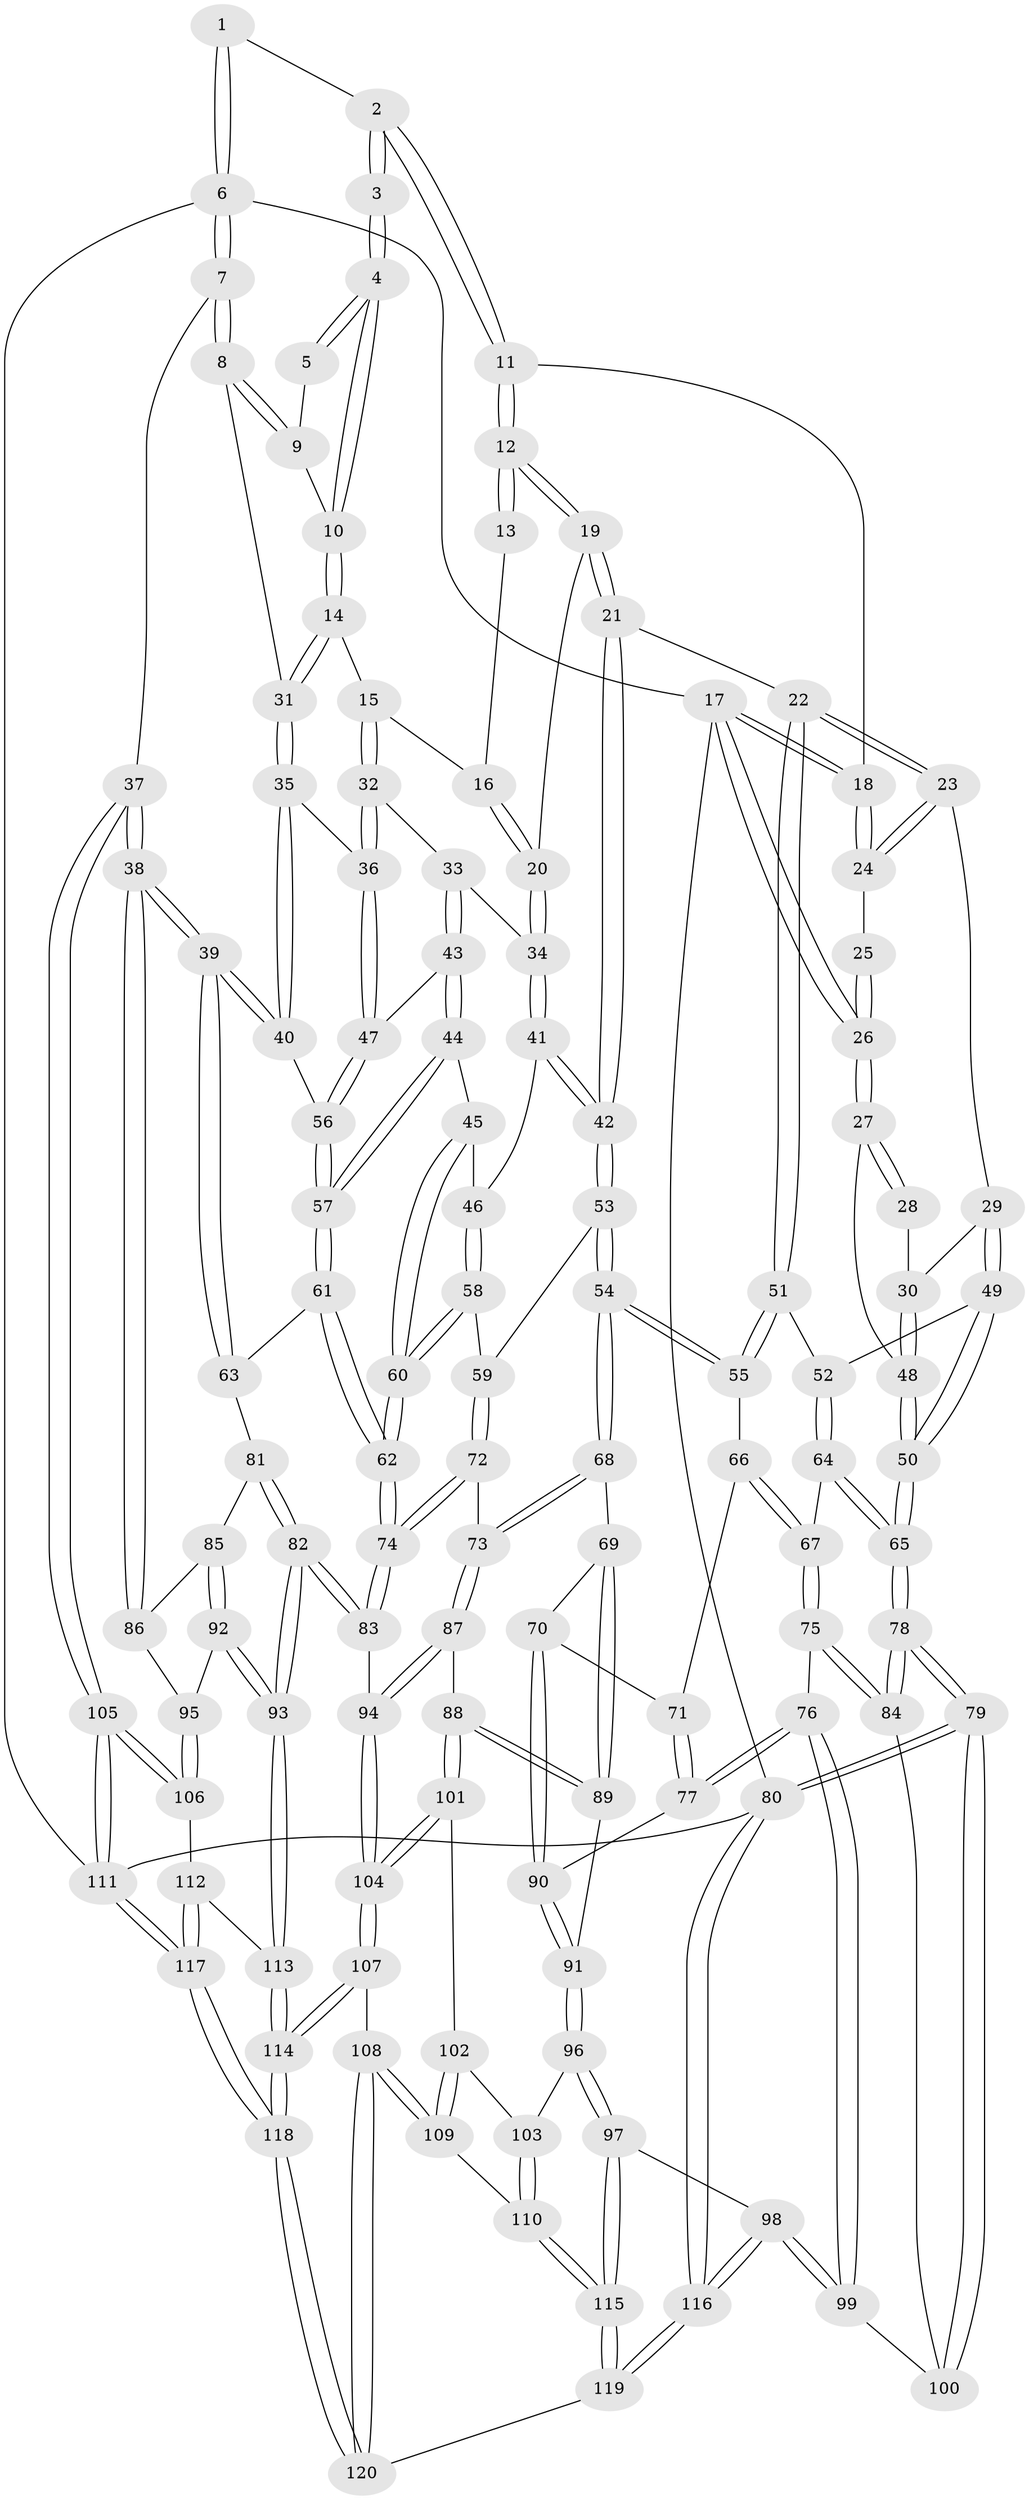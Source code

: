 // coarse degree distribution, {3: 0.6823529411764706, 2: 0.03529411764705882, 4: 0.2823529411764706}
// Generated by graph-tools (version 1.1) at 2025/38/03/04/25 23:38:21]
// undirected, 120 vertices, 297 edges
graph export_dot {
  node [color=gray90,style=filled];
  1 [pos="+1+0"];
  2 [pos="+0.4951666947065797+0"];
  3 [pos="+0.7696975685138071+0.10284685446156992"];
  4 [pos="+0.8416110945922366+0.11227222891223435"];
  5 [pos="+1+0"];
  6 [pos="+1+0"];
  7 [pos="+1+0.2032896708278389"];
  8 [pos="+1+0.20340610549835622"];
  9 [pos="+0.9617337251497471+0.12666380214893078"];
  10 [pos="+0.8578333603437106+0.16831549100401322"];
  11 [pos="+0.4775419898317674+0"];
  12 [pos="+0.4647590312639583+0.07171631080378774"];
  13 [pos="+0.724042674746561+0.14729712664167413"];
  14 [pos="+0.8663504161281272+0.21691112921780714"];
  15 [pos="+0.7506652074338276+0.2370670976224111"];
  16 [pos="+0.7179081080438233+0.16563831490137415"];
  17 [pos="+0+0"];
  18 [pos="+0.25821503254566563+0"];
  19 [pos="+0.4537805455387194+0.14599690881561067"];
  20 [pos="+0.5670035209615949+0.23421481390558513"];
  21 [pos="+0.3782899668750671+0.22371057022761653"];
  22 [pos="+0.3348631571678536+0.23477889878614677"];
  23 [pos="+0.17634367549248225+0.21816906793863822"];
  24 [pos="+0.16713819850020248+0.2035625971844723"];
  25 [pos="+0.0557056021720485+0.10477891933383941"];
  26 [pos="+0+0"];
  27 [pos="+0+0.12051291461192852"];
  28 [pos="+0.021766511833373216+0.23029329925455458"];
  29 [pos="+0.11237631450328141+0.28978764799404594"];
  30 [pos="+0.10909299096467642+0.2892449664681905"];
  31 [pos="+0.8689729970042922+0.22013948217230214"];
  32 [pos="+0.6821537359296905+0.28333419390731"];
  33 [pos="+0.6405881583036013+0.28654068461878207"];
  34 [pos="+0.5773110171057356+0.24537519032711683"];
  35 [pos="+0.8714643998660806+0.28642062105915767"];
  36 [pos="+0.7878506947003587+0.3622931903143828"];
  37 [pos="+1+0.516768587665814"];
  38 [pos="+1+0.5156556916101114"];
  39 [pos="+1+0.5149352800609434"];
  40 [pos="+0.9528917334612161+0.38405671039254885"];
  41 [pos="+0.5466916532505434+0.40190613443108997"];
  42 [pos="+0.41845184483913966+0.40350948614827425"];
  43 [pos="+0.6542431437581805+0.3964575022657574"];
  44 [pos="+0.6537307618562443+0.4003156661165339"];
  45 [pos="+0.6458884329378057+0.41386000682945084"];
  46 [pos="+0.566581546542833+0.4258257924744241"];
  47 [pos="+0.7867685567325393+0.3693659248704466"];
  48 [pos="+0+0.3142954188116396"];
  49 [pos="+0.1059834805109014+0.3645709637024872"];
  50 [pos="+0+0.47293364072422317"];
  51 [pos="+0.23332287849955471+0.43151682895649557"];
  52 [pos="+0.15129575868242148+0.44726027891271813"];
  53 [pos="+0.41617440267646755+0.4261240155131292"];
  54 [pos="+0.3667038688308806+0.5005801325061345"];
  55 [pos="+0.29806026235665484+0.4858038111111645"];
  56 [pos="+0.7941195078971474+0.43511629097910826"];
  57 [pos="+0.7883821683113549+0.45604354119553286"];
  58 [pos="+0.5466204557490301+0.4830834890075113"];
  59 [pos="+0.5246777768151725+0.496959840475924"];
  60 [pos="+0.657157087377102+0.5156330182062607"];
  61 [pos="+0.7910130823210368+0.4981969624794592"];
  62 [pos="+0.6944330078225603+0.5769101859332634"];
  63 [pos="+0.8399817540896162+0.5146774560110176"];
  64 [pos="+0.1362953424083974+0.48521549852604773"];
  65 [pos="+0+0.5432262613586556"];
  66 [pos="+0.27101107764271615+0.5175001683698173"];
  67 [pos="+0.14772786697460594+0.5267525664529576"];
  68 [pos="+0.37319026116881665+0.5310000148253576"];
  69 [pos="+0.33221056224587264+0.597432270472826"];
  70 [pos="+0.33149674888264136+0.597864238188132"];
  71 [pos="+0.2552058683786051+0.5457677390980603"];
  72 [pos="+0.5161637476521105+0.5877020236465929"];
  73 [pos="+0.4840202561161737+0.6094161376971082"];
  74 [pos="+0.6864000866652429+0.6067342507037189"];
  75 [pos="+0.16501033933279055+0.6248663119638858"];
  76 [pos="+0.17195481260019627+0.6300340656449098"];
  77 [pos="+0.1813276217938112+0.6281495049157301"];
  78 [pos="+0+0.6342605686318252"];
  79 [pos="+0+1"];
  80 [pos="+0+1"];
  81 [pos="+0.8459990568677741+0.5973042113369237"];
  82 [pos="+0.7215535582724839+0.7138711426986786"];
  83 [pos="+0.7108047017140936+0.7000257956594794"];
  84 [pos="+0+0.656696853232216"];
  85 [pos="+0.9070072583407477+0.636712197158911"];
  86 [pos="+0.9506682816214903+0.6316791006843889"];
  87 [pos="+0.47915135314510704+0.6325245592996734"];
  88 [pos="+0.415263670221727+0.6907940503743668"];
  89 [pos="+0.405129578137328+0.6880511211921855"];
  90 [pos="+0.28256584911189614+0.634554746721867"];
  91 [pos="+0.31857927230553096+0.7056445895071788"];
  92 [pos="+0.7656150790815721+0.7079392235183074"];
  93 [pos="+0.7219556312136429+0.7145662216407525"];
  94 [pos="+0.5454603966954102+0.7232223533808191"];
  95 [pos="+0.9028118641098758+0.732190520741891"];
  96 [pos="+0.2816658737852496+0.8022638472423423"];
  97 [pos="+0.2760534109308998+0.8084432649109131"];
  98 [pos="+0.2161062471437219+0.818163783382782"];
  99 [pos="+0.1865843949552761+0.7890561276270498"];
  100 [pos="+0.11110680346622524+0.7927238606201007"];
  101 [pos="+0.4204502576766633+0.7301403892617103"];
  102 [pos="+0.39893894121575185+0.7610383184942483"];
  103 [pos="+0.378645052595361+0.7700149344802997"];
  104 [pos="+0.5077662233353629+0.7878901263600565"];
  105 [pos="+1+0.7681443801791541"];
  106 [pos="+0.9324811043681324+0.7866791939814917"];
  107 [pos="+0.5120066989778478+0.8543806224359556"];
  108 [pos="+0.49548777002888433+0.8649917898488392"];
  109 [pos="+0.44005682582439115+0.8647284809422183"];
  110 [pos="+0.40512077189182616+0.8758671437596423"];
  111 [pos="+1+1"];
  112 [pos="+0.8813354280087495+0.8367156569250843"];
  113 [pos="+0.7246398218789174+0.7652117416504222"];
  114 [pos="+0.6734322476302149+0.8916196056212204"];
  115 [pos="+0.3760778432980223+0.8867754927832601"];
  116 [pos="+0.11439790907256157+1"];
  117 [pos="+0.9769707056021277+1"];
  118 [pos="+0.7580442519021501+1"];
  119 [pos="+0.3099812813983491+1"];
  120 [pos="+0.46297728566500934+1"];
  1 -- 2;
  1 -- 6;
  1 -- 6;
  2 -- 3;
  2 -- 3;
  2 -- 11;
  2 -- 11;
  3 -- 4;
  3 -- 4;
  4 -- 5;
  4 -- 5;
  4 -- 10;
  4 -- 10;
  5 -- 9;
  6 -- 7;
  6 -- 7;
  6 -- 17;
  6 -- 111;
  7 -- 8;
  7 -- 8;
  7 -- 37;
  8 -- 9;
  8 -- 9;
  8 -- 31;
  9 -- 10;
  10 -- 14;
  10 -- 14;
  11 -- 12;
  11 -- 12;
  11 -- 18;
  12 -- 13;
  12 -- 13;
  12 -- 19;
  12 -- 19;
  13 -- 16;
  14 -- 15;
  14 -- 31;
  14 -- 31;
  15 -- 16;
  15 -- 32;
  15 -- 32;
  16 -- 20;
  16 -- 20;
  17 -- 18;
  17 -- 18;
  17 -- 26;
  17 -- 26;
  17 -- 80;
  18 -- 24;
  18 -- 24;
  19 -- 20;
  19 -- 21;
  19 -- 21;
  20 -- 34;
  20 -- 34;
  21 -- 22;
  21 -- 42;
  21 -- 42;
  22 -- 23;
  22 -- 23;
  22 -- 51;
  22 -- 51;
  23 -- 24;
  23 -- 24;
  23 -- 29;
  24 -- 25;
  25 -- 26;
  25 -- 26;
  26 -- 27;
  26 -- 27;
  27 -- 28;
  27 -- 28;
  27 -- 48;
  28 -- 30;
  29 -- 30;
  29 -- 49;
  29 -- 49;
  30 -- 48;
  30 -- 48;
  31 -- 35;
  31 -- 35;
  32 -- 33;
  32 -- 36;
  32 -- 36;
  33 -- 34;
  33 -- 43;
  33 -- 43;
  34 -- 41;
  34 -- 41;
  35 -- 36;
  35 -- 40;
  35 -- 40;
  36 -- 47;
  36 -- 47;
  37 -- 38;
  37 -- 38;
  37 -- 105;
  37 -- 105;
  38 -- 39;
  38 -- 39;
  38 -- 86;
  38 -- 86;
  39 -- 40;
  39 -- 40;
  39 -- 63;
  39 -- 63;
  40 -- 56;
  41 -- 42;
  41 -- 42;
  41 -- 46;
  42 -- 53;
  42 -- 53;
  43 -- 44;
  43 -- 44;
  43 -- 47;
  44 -- 45;
  44 -- 57;
  44 -- 57;
  45 -- 46;
  45 -- 60;
  45 -- 60;
  46 -- 58;
  46 -- 58;
  47 -- 56;
  47 -- 56;
  48 -- 50;
  48 -- 50;
  49 -- 50;
  49 -- 50;
  49 -- 52;
  50 -- 65;
  50 -- 65;
  51 -- 52;
  51 -- 55;
  51 -- 55;
  52 -- 64;
  52 -- 64;
  53 -- 54;
  53 -- 54;
  53 -- 59;
  54 -- 55;
  54 -- 55;
  54 -- 68;
  54 -- 68;
  55 -- 66;
  56 -- 57;
  56 -- 57;
  57 -- 61;
  57 -- 61;
  58 -- 59;
  58 -- 60;
  58 -- 60;
  59 -- 72;
  59 -- 72;
  60 -- 62;
  60 -- 62;
  61 -- 62;
  61 -- 62;
  61 -- 63;
  62 -- 74;
  62 -- 74;
  63 -- 81;
  64 -- 65;
  64 -- 65;
  64 -- 67;
  65 -- 78;
  65 -- 78;
  66 -- 67;
  66 -- 67;
  66 -- 71;
  67 -- 75;
  67 -- 75;
  68 -- 69;
  68 -- 73;
  68 -- 73;
  69 -- 70;
  69 -- 89;
  69 -- 89;
  70 -- 71;
  70 -- 90;
  70 -- 90;
  71 -- 77;
  71 -- 77;
  72 -- 73;
  72 -- 74;
  72 -- 74;
  73 -- 87;
  73 -- 87;
  74 -- 83;
  74 -- 83;
  75 -- 76;
  75 -- 84;
  75 -- 84;
  76 -- 77;
  76 -- 77;
  76 -- 99;
  76 -- 99;
  77 -- 90;
  78 -- 79;
  78 -- 79;
  78 -- 84;
  78 -- 84;
  79 -- 80;
  79 -- 80;
  79 -- 100;
  79 -- 100;
  80 -- 116;
  80 -- 116;
  80 -- 111;
  81 -- 82;
  81 -- 82;
  81 -- 85;
  82 -- 83;
  82 -- 83;
  82 -- 93;
  82 -- 93;
  83 -- 94;
  84 -- 100;
  85 -- 86;
  85 -- 92;
  85 -- 92;
  86 -- 95;
  87 -- 88;
  87 -- 94;
  87 -- 94;
  88 -- 89;
  88 -- 89;
  88 -- 101;
  88 -- 101;
  89 -- 91;
  90 -- 91;
  90 -- 91;
  91 -- 96;
  91 -- 96;
  92 -- 93;
  92 -- 93;
  92 -- 95;
  93 -- 113;
  93 -- 113;
  94 -- 104;
  94 -- 104;
  95 -- 106;
  95 -- 106;
  96 -- 97;
  96 -- 97;
  96 -- 103;
  97 -- 98;
  97 -- 115;
  97 -- 115;
  98 -- 99;
  98 -- 99;
  98 -- 116;
  98 -- 116;
  99 -- 100;
  101 -- 102;
  101 -- 104;
  101 -- 104;
  102 -- 103;
  102 -- 109;
  102 -- 109;
  103 -- 110;
  103 -- 110;
  104 -- 107;
  104 -- 107;
  105 -- 106;
  105 -- 106;
  105 -- 111;
  105 -- 111;
  106 -- 112;
  107 -- 108;
  107 -- 114;
  107 -- 114;
  108 -- 109;
  108 -- 109;
  108 -- 120;
  108 -- 120;
  109 -- 110;
  110 -- 115;
  110 -- 115;
  111 -- 117;
  111 -- 117;
  112 -- 113;
  112 -- 117;
  112 -- 117;
  113 -- 114;
  113 -- 114;
  114 -- 118;
  114 -- 118;
  115 -- 119;
  115 -- 119;
  116 -- 119;
  116 -- 119;
  117 -- 118;
  117 -- 118;
  118 -- 120;
  118 -- 120;
  119 -- 120;
}
